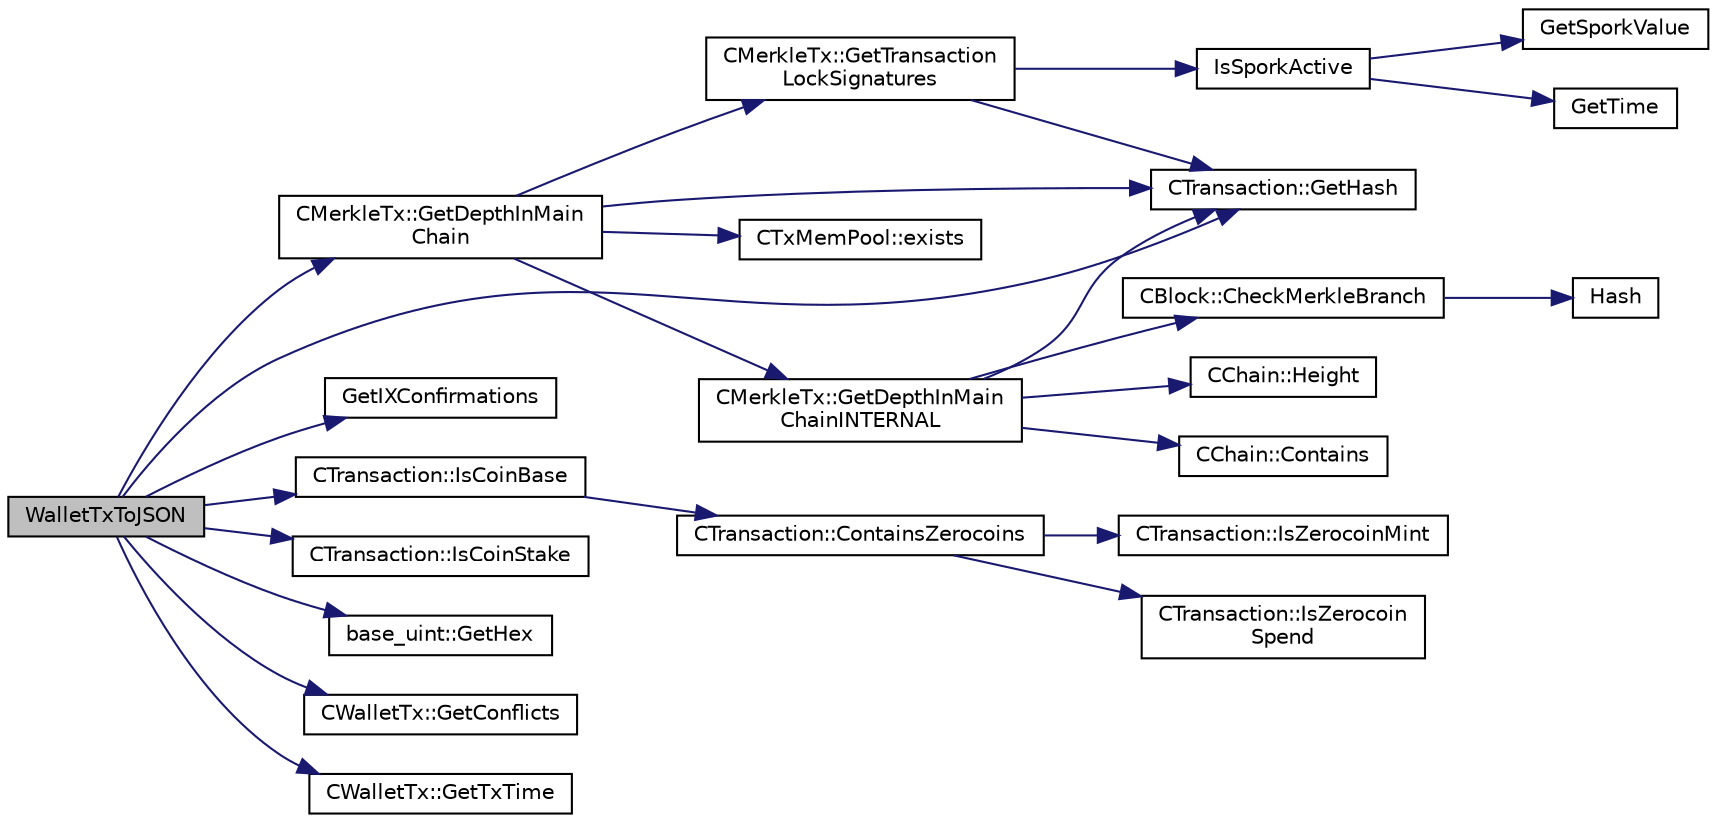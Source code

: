 digraph "WalletTxToJSON"
{
  edge [fontname="Helvetica",fontsize="10",labelfontname="Helvetica",labelfontsize="10"];
  node [fontname="Helvetica",fontsize="10",shape=record];
  rankdir="LR";
  Node2347 [label="WalletTxToJSON",height=0.2,width=0.4,color="black", fillcolor="grey75", style="filled", fontcolor="black"];
  Node2347 -> Node2348 [color="midnightblue",fontsize="10",style="solid",fontname="Helvetica"];
  Node2348 [label="CMerkleTx::GetDepthInMain\lChain",height=0.2,width=0.4,color="black", fillcolor="white", style="filled",URL="$class_c_merkle_tx.html#a5bf3a355593ecce5799de92d013149b1",tooltip="Return depth of transaction in blockchain: -1 : not in blockchain, and not in memory pool (conflicted..."];
  Node2348 -> Node2349 [color="midnightblue",fontsize="10",style="solid",fontname="Helvetica"];
  Node2349 [label="CMerkleTx::GetDepthInMain\lChainINTERNAL",height=0.2,width=0.4,color="black", fillcolor="white", style="filled",URL="$class_c_merkle_tx.html#ada4285bcdc83c90dc5829d9902b1271c"];
  Node2349 -> Node2350 [color="midnightblue",fontsize="10",style="solid",fontname="Helvetica"];
  Node2350 [label="CChain::Contains",height=0.2,width=0.4,color="black", fillcolor="white", style="filled",URL="$class_c_chain.html#af1786dc229c215dea7f727c11df2c8dc",tooltip="Efficiently check whether a block is present in this chain. "];
  Node2349 -> Node2351 [color="midnightblue",fontsize="10",style="solid",fontname="Helvetica"];
  Node2351 [label="CBlock::CheckMerkleBranch",height=0.2,width=0.4,color="black", fillcolor="white", style="filled",URL="$class_c_block.html#a81684cf96f6fb6731c869865b80d1ccd"];
  Node2351 -> Node2352 [color="midnightblue",fontsize="10",style="solid",fontname="Helvetica"];
  Node2352 [label="Hash",height=0.2,width=0.4,color="black", fillcolor="white", style="filled",URL="$hash_8h.html#a12c5e981d7f5f2850027fd5e932eff61",tooltip="Compute the 256-bit hash of a std::string. "];
  Node2349 -> Node2353 [color="midnightblue",fontsize="10",style="solid",fontname="Helvetica"];
  Node2353 [label="CTransaction::GetHash",height=0.2,width=0.4,color="black", fillcolor="white", style="filled",URL="$class_c_transaction.html#a7efd1379de830341417c0bfa23a149aa"];
  Node2349 -> Node2354 [color="midnightblue",fontsize="10",style="solid",fontname="Helvetica"];
  Node2354 [label="CChain::Height",height=0.2,width=0.4,color="black", fillcolor="white", style="filled",URL="$class_c_chain.html#ad4758bc8872ce065a9579f77c3171d40",tooltip="Return the maximal height in the chain. "];
  Node2348 -> Node2355 [color="midnightblue",fontsize="10",style="solid",fontname="Helvetica"];
  Node2355 [label="CTxMemPool::exists",height=0.2,width=0.4,color="black", fillcolor="white", style="filled",URL="$class_c_tx_mem_pool.html#adba06e79be4a1a092dd2db8290733be7"];
  Node2348 -> Node2353 [color="midnightblue",fontsize="10",style="solid",fontname="Helvetica"];
  Node2348 -> Node2356 [color="midnightblue",fontsize="10",style="solid",fontname="Helvetica"];
  Node2356 [label="CMerkleTx::GetTransaction\lLockSignatures",height=0.2,width=0.4,color="black", fillcolor="white", style="filled",URL="$class_c_merkle_tx.html#a29ab20d0785095dba254ca1050ba6989"];
  Node2356 -> Node2357 [color="midnightblue",fontsize="10",style="solid",fontname="Helvetica"];
  Node2357 [label="IsSporkActive",height=0.2,width=0.4,color="black", fillcolor="white", style="filled",URL="$spork_8cpp.html#a3305663176e21e81c80dc951a7f8ea5e"];
  Node2357 -> Node2358 [color="midnightblue",fontsize="10",style="solid",fontname="Helvetica"];
  Node2358 [label="GetSporkValue",height=0.2,width=0.4,color="black", fillcolor="white", style="filled",URL="$spork_8cpp.html#a7125c44e1c9a54dc7c28556b3fb24a8f"];
  Node2357 -> Node2359 [color="midnightblue",fontsize="10",style="solid",fontname="Helvetica"];
  Node2359 [label="GetTime",height=0.2,width=0.4,color="black", fillcolor="white", style="filled",URL="$utiltime_8cpp.html#a46fac5fba8ba905b5f9acb364f5d8c6f",tooltip="For unit testing. "];
  Node2356 -> Node2353 [color="midnightblue",fontsize="10",style="solid",fontname="Helvetica"];
  Node2347 -> Node2360 [color="midnightblue",fontsize="10",style="solid",fontname="Helvetica"];
  Node2360 [label="GetIXConfirmations",height=0.2,width=0.4,color="black", fillcolor="white", style="filled",URL="$main_8cpp.html#afb9aef5806c13c7a81fda9854f852155"];
  Node2347 -> Node2353 [color="midnightblue",fontsize="10",style="solid",fontname="Helvetica"];
  Node2347 -> Node2361 [color="midnightblue",fontsize="10",style="solid",fontname="Helvetica"];
  Node2361 [label="CTransaction::IsCoinBase",height=0.2,width=0.4,color="black", fillcolor="white", style="filled",URL="$class_c_transaction.html#a96256e8ac1bf79ad9c057e48c41132dd"];
  Node2361 -> Node2362 [color="midnightblue",fontsize="10",style="solid",fontname="Helvetica"];
  Node2362 [label="CTransaction::ContainsZerocoins",height=0.2,width=0.4,color="black", fillcolor="white", style="filled",URL="$class_c_transaction.html#a613051e8e5651a7500cb455f37dd1116"];
  Node2362 -> Node2363 [color="midnightblue",fontsize="10",style="solid",fontname="Helvetica"];
  Node2363 [label="CTransaction::IsZerocoin\lSpend",height=0.2,width=0.4,color="black", fillcolor="white", style="filled",URL="$class_c_transaction.html#a4cda5603795c5f9179d4c8bd43f809cd"];
  Node2362 -> Node2364 [color="midnightblue",fontsize="10",style="solid",fontname="Helvetica"];
  Node2364 [label="CTransaction::IsZerocoinMint",height=0.2,width=0.4,color="black", fillcolor="white", style="filled",URL="$class_c_transaction.html#ab91efb1c2312e6feeecfbbfff11abbb1"];
  Node2347 -> Node2365 [color="midnightblue",fontsize="10",style="solid",fontname="Helvetica"];
  Node2365 [label="CTransaction::IsCoinStake",height=0.2,width=0.4,color="black", fillcolor="white", style="filled",URL="$class_c_transaction.html#ace4278a41a296d40dcf5fb2b9cf007ec"];
  Node2347 -> Node2366 [color="midnightblue",fontsize="10",style="solid",fontname="Helvetica"];
  Node2366 [label="base_uint::GetHex",height=0.2,width=0.4,color="black", fillcolor="white", style="filled",URL="$classbase__uint.html#ae5e7b7481de91ebead20eebd5d685441"];
  Node2347 -> Node2367 [color="midnightblue",fontsize="10",style="solid",fontname="Helvetica"];
  Node2367 [label="CWalletTx::GetConflicts",height=0.2,width=0.4,color="black", fillcolor="white", style="filled",URL="$group__map_wallet.html#ga127b064ab044a96158117ec8162188a7"];
  Node2347 -> Node2368 [color="midnightblue",fontsize="10",style="solid",fontname="Helvetica"];
  Node2368 [label="CWalletTx::GetTxTime",height=0.2,width=0.4,color="black", fillcolor="white", style="filled",URL="$group__map_wallet.html#gab94368cf0553687d8f1fec5d2aaa1457"];
}
